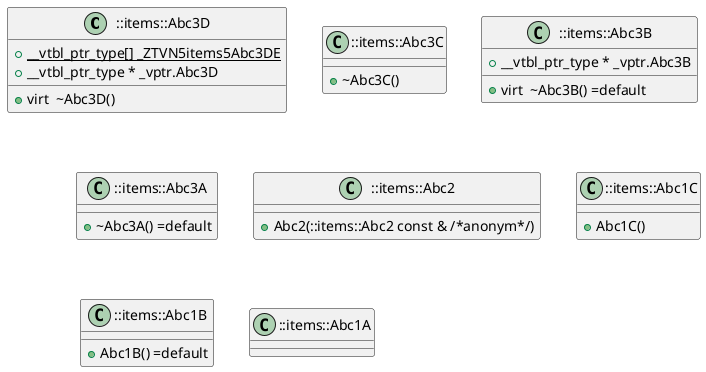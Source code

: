 @startuml

class "::items::Abc3D" as item_0 {
    {field} {static} + __vtbl_ptr_type[] _ZTVN5items5Abc3DE
    {field} + __vtbl_ptr_type * _vptr.Abc3D
    {method} +virt  ~Abc3D() 
}
class "::items::Abc3C" as item_1 {
    {method} +  ~Abc3C() 
}
class "::items::Abc3B" as item_2 {
    {field} + __vtbl_ptr_type * _vptr.Abc3B
    {method} +virt  ~Abc3B() =default
}
class "::items::Abc3A" as item_3 {
    {method} +  ~Abc3A() =default
}
class "::items::Abc2" as item_4 {
    {method} +  Abc2(::items::Abc2 const & /*anonym*/) 
}
class "::items::Abc1C" as item_5 {
    {method} +  Abc1C() 
}
class "::items::Abc1B" as item_6 {
    {method} +  Abc1B() =default
}
class "::items::Abc1A" as item_7 {
}


@enduml
